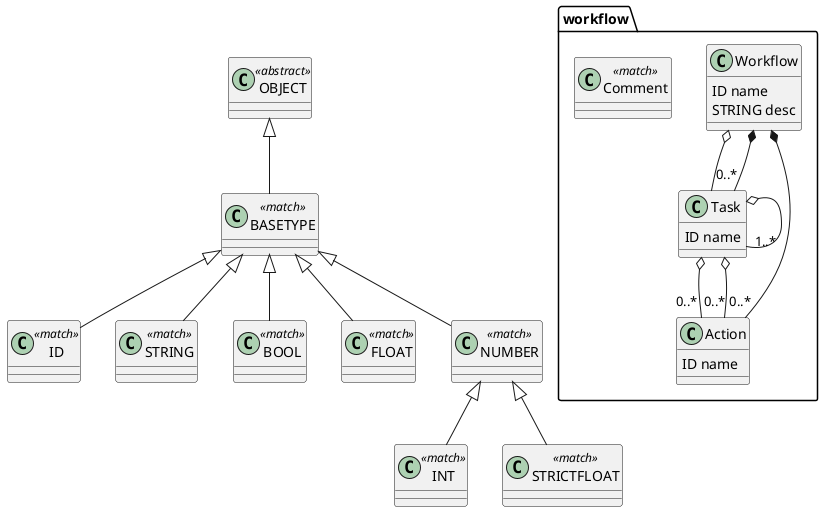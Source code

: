 @startuml
            set namespaceSeparator .
        workflow.Workflow o-- workflow.Task
workflow.Workflow *-- "0..*" workflow.Task
workflow.Workflow *-- "0..*" workflow.Action
class workflow.Workflow  {
ID name
STRING desc
}


workflow.Task o-- "0..*" workflow.Action
workflow.Task o-- "0..*" workflow.Action
workflow.Task o-- "1..*" workflow.Task
class workflow.Task  {
ID name
}


class workflow.Action  {
ID name
}


class workflow.Comment <<match>> {
}


class ID <<match>> {
}


class STRING <<match>> {
}


class BOOL <<match>> {
}


class INT <<match>> {
}


class FLOAT <<match>> {
}


class STRICTFLOAT <<match>> {
}


class NUMBER <<match>> {
}

NUMBER <|-- STRICTFLOAT
NUMBER <|-- INT

class BASETYPE <<match>> {
}

BASETYPE <|-- NUMBER
BASETYPE <|-- FLOAT
BASETYPE <|-- BOOL
BASETYPE <|-- ID
BASETYPE <|-- STRING

class OBJECT <<abstract>> {
}

OBJECT <|-- BASETYPE

@enduml
